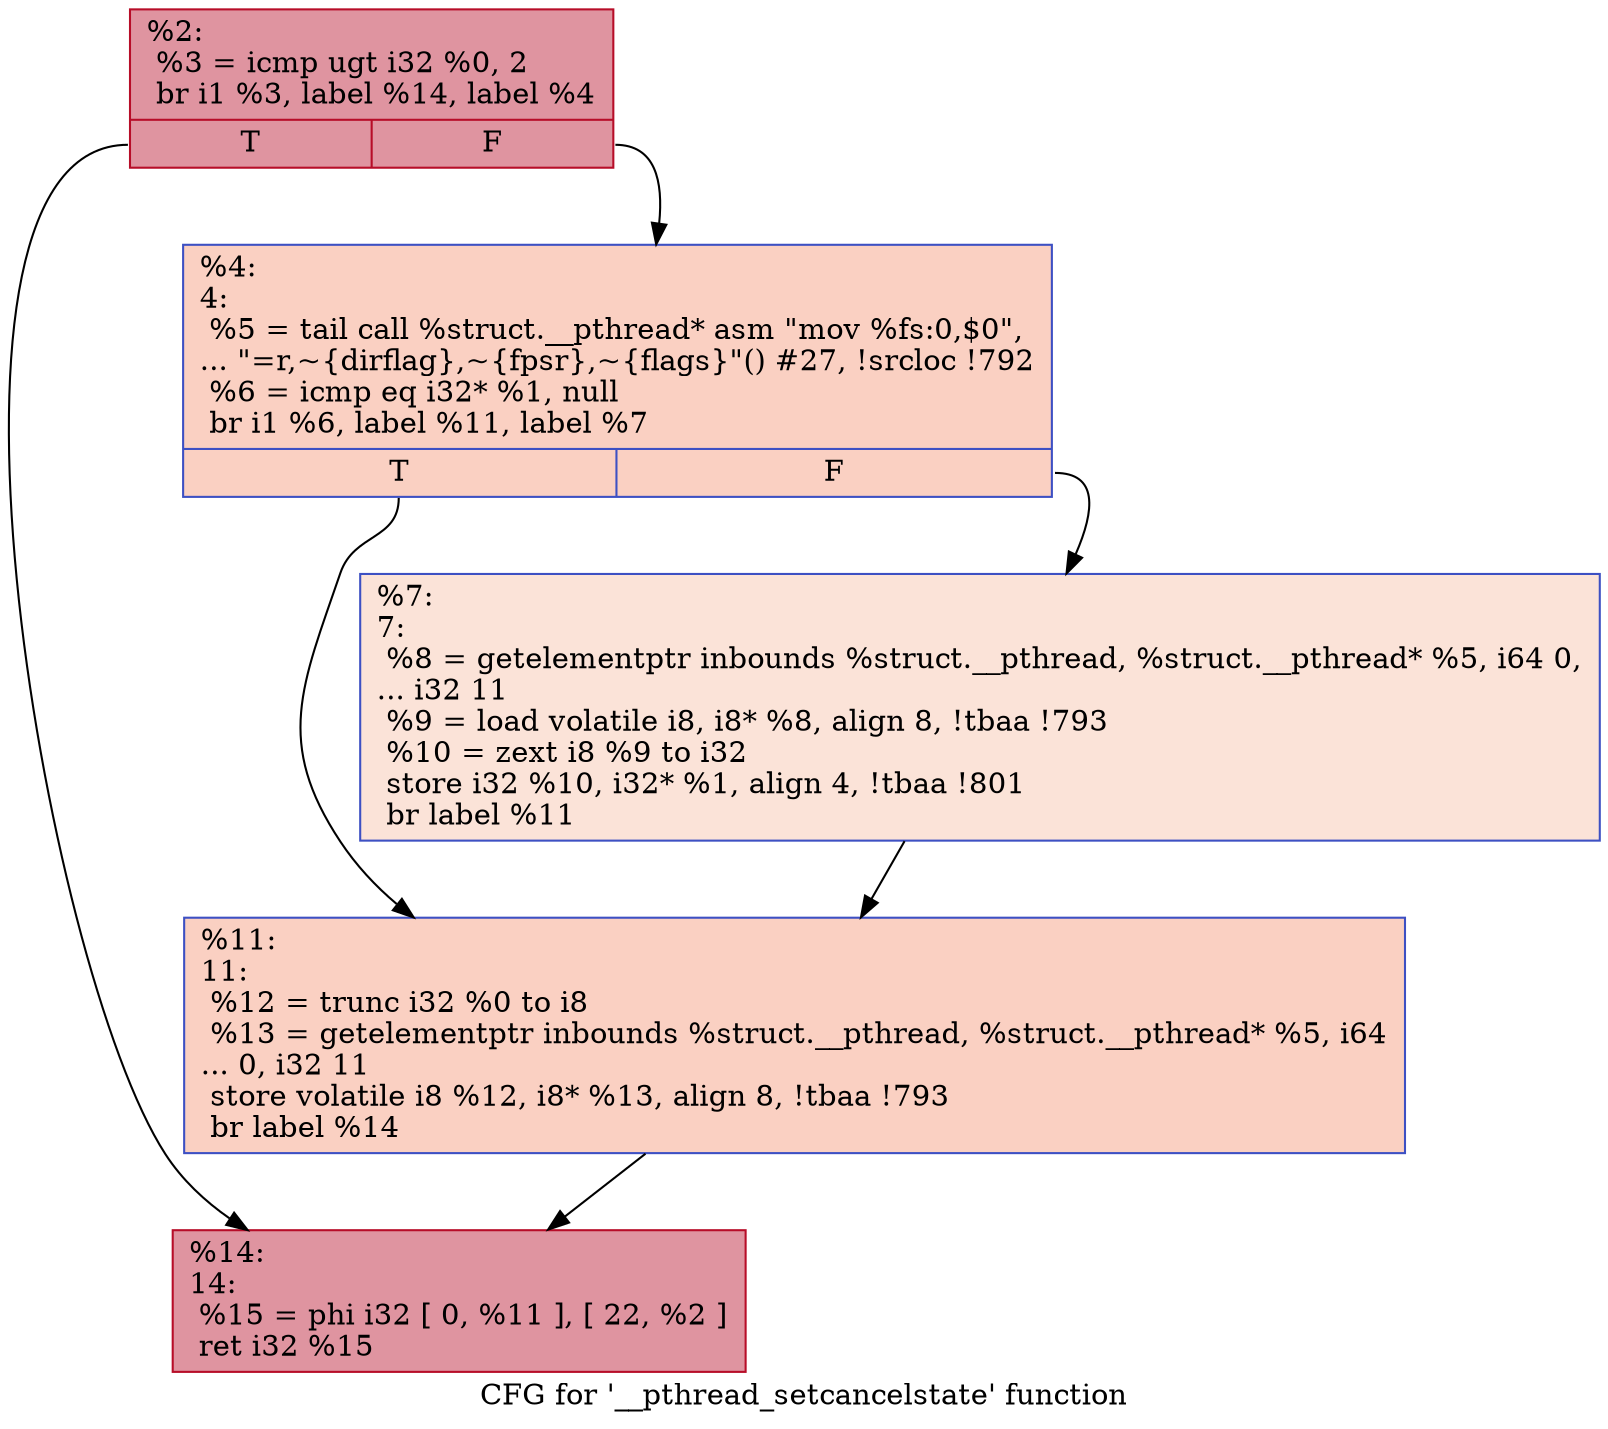 digraph "CFG for '__pthread_setcancelstate' function" {
	label="CFG for '__pthread_setcancelstate' function";

	Node0x24274c0 [shape=record,color="#b70d28ff", style=filled, fillcolor="#b70d2870",label="{%2:\l  %3 = icmp ugt i32 %0, 2\l  br i1 %3, label %14, label %4\l|{<s0>T|<s1>F}}"];
	Node0x24274c0:s0 -> Node0x2427600;
	Node0x24274c0:s1 -> Node0x2427510;
	Node0x2427510 [shape=record,color="#3d50c3ff", style=filled, fillcolor="#f3947570",label="{%4:\l4:                                                \l  %5 = tail call %struct.__pthread* asm \"mov %fs:0,$0\",\l... \"=r,~\{dirflag\},~\{fpsr\},~\{flags\}\"() #27, !srcloc !792\l  %6 = icmp eq i32* %1, null\l  br i1 %6, label %11, label %7\l|{<s0>T|<s1>F}}"];
	Node0x2427510:s0 -> Node0x24275b0;
	Node0x2427510:s1 -> Node0x2427560;
	Node0x2427560 [shape=record,color="#3d50c3ff", style=filled, fillcolor="#f6bfa670",label="{%7:\l7:                                                \l  %8 = getelementptr inbounds %struct.__pthread, %struct.__pthread* %5, i64 0,\l... i32 11\l  %9 = load volatile i8, i8* %8, align 8, !tbaa !793\l  %10 = zext i8 %9 to i32\l  store i32 %10, i32* %1, align 4, !tbaa !801\l  br label %11\l}"];
	Node0x2427560 -> Node0x24275b0;
	Node0x24275b0 [shape=record,color="#3d50c3ff", style=filled, fillcolor="#f3947570",label="{%11:\l11:                                               \l  %12 = trunc i32 %0 to i8\l  %13 = getelementptr inbounds %struct.__pthread, %struct.__pthread* %5, i64\l... 0, i32 11\l  store volatile i8 %12, i8* %13, align 8, !tbaa !793\l  br label %14\l}"];
	Node0x24275b0 -> Node0x2427600;
	Node0x2427600 [shape=record,color="#b70d28ff", style=filled, fillcolor="#b70d2870",label="{%14:\l14:                                               \l  %15 = phi i32 [ 0, %11 ], [ 22, %2 ]\l  ret i32 %15\l}"];
}
